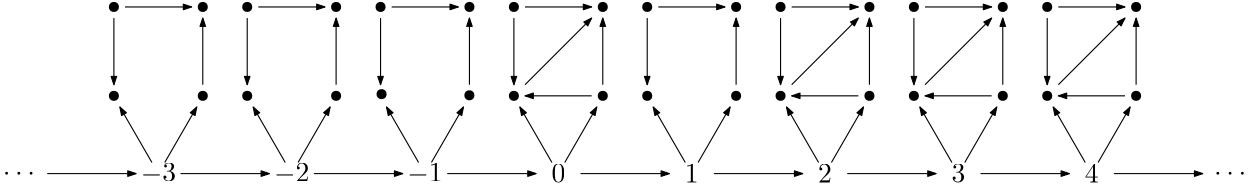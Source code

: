 <?xml version="1.0"?>
<!DOCTYPE ipe SYSTEM "ipe.dtd">
<ipe version="70218" creator="Ipe 7.2.28">
<info created="D:20240325123500" modified="D:20240325180022"/>
<ipestyle name="basic">
<symbol name="arrow/arc(spx)">
<path stroke="sym-stroke" fill="sym-stroke" pen="sym-pen">
0 0 m
-1 0.333 l
-1 -0.333 l
h
</path>
</symbol>
<symbol name="arrow/farc(spx)">
<path stroke="sym-stroke" fill="white" pen="sym-pen">
0 0 m
-1 0.333 l
-1 -0.333 l
h
</path>
</symbol>
<symbol name="arrow/ptarc(spx)">
<path stroke="sym-stroke" fill="sym-stroke" pen="sym-pen">
0 0 m
-1 0.333 l
-0.8 0 l
-1 -0.333 l
h
</path>
</symbol>
<symbol name="arrow/fptarc(spx)">
<path stroke="sym-stroke" fill="white" pen="sym-pen">
0 0 m
-1 0.333 l
-0.8 0 l
-1 -0.333 l
h
</path>
</symbol>
<symbol name="mark/circle(sx)" transformations="translations">
<path fill="sym-stroke">
0.6 0 0 0.6 0 0 e
0.4 0 0 0.4 0 0 e
</path>
</symbol>
<symbol name="mark/disk(sx)" transformations="translations">
<path fill="sym-stroke">
0.6 0 0 0.6 0 0 e
</path>
</symbol>
<symbol name="mark/fdisk(sfx)" transformations="translations">
<group>
<path fill="sym-fill">
0.5 0 0 0.5 0 0 e
</path>
<path fill="sym-stroke" fillrule="eofill">
0.6 0 0 0.6 0 0 e
0.4 0 0 0.4 0 0 e
</path>
</group>
</symbol>
<symbol name="mark/box(sx)" transformations="translations">
<path fill="sym-stroke" fillrule="eofill">
-0.6 -0.6 m
0.6 -0.6 l
0.6 0.6 l
-0.6 0.6 l
h
-0.4 -0.4 m
0.4 -0.4 l
0.4 0.4 l
-0.4 0.4 l
h
</path>
</symbol>
<symbol name="mark/square(sx)" transformations="translations">
<path fill="sym-stroke">
-0.6 -0.6 m
0.6 -0.6 l
0.6 0.6 l
-0.6 0.6 l
h
</path>
</symbol>
<symbol name="mark/fsquare(sfx)" transformations="translations">
<group>
<path fill="sym-fill">
-0.5 -0.5 m
0.5 -0.5 l
0.5 0.5 l
-0.5 0.5 l
h
</path>
<path fill="sym-stroke" fillrule="eofill">
-0.6 -0.6 m
0.6 -0.6 l
0.6 0.6 l
-0.6 0.6 l
h
-0.4 -0.4 m
0.4 -0.4 l
0.4 0.4 l
-0.4 0.4 l
h
</path>
</group>
</symbol>
<symbol name="mark/cross(sx)" transformations="translations">
<group>
<path fill="sym-stroke">
-0.43 -0.57 m
0.57 0.43 l
0.43 0.57 l
-0.57 -0.43 l
h
</path>
<path fill="sym-stroke">
-0.43 0.57 m
0.57 -0.43 l
0.43 -0.57 l
-0.57 0.43 l
h
</path>
</group>
</symbol>
<symbol name="arrow/fnormal(spx)">
<path stroke="sym-stroke" fill="white" pen="sym-pen">
0 0 m
-1 0.333 l
-1 -0.333 l
h
</path>
</symbol>
<symbol name="arrow/pointed(spx)">
<path stroke="sym-stroke" fill="sym-stroke" pen="sym-pen">
0 0 m
-1 0.333 l
-0.8 0 l
-1 -0.333 l
h
</path>
</symbol>
<symbol name="arrow/fpointed(spx)">
<path stroke="sym-stroke" fill="white" pen="sym-pen">
0 0 m
-1 0.333 l
-0.8 0 l
-1 -0.333 l
h
</path>
</symbol>
<symbol name="arrow/linear(spx)">
<path stroke="sym-stroke" pen="sym-pen">
-1 0.333 m
0 0 l
-1 -0.333 l
</path>
</symbol>
<symbol name="arrow/fdouble(spx)">
<path stroke="sym-stroke" fill="white" pen="sym-pen">
0 0 m
-1 0.333 l
-1 -0.333 l
h
-1 0 m
-2 0.333 l
-2 -0.333 l
h
</path>
</symbol>
<symbol name="arrow/double(spx)">
<path stroke="sym-stroke" fill="sym-stroke" pen="sym-pen">
0 0 m
-1 0.333 l
-1 -0.333 l
h
-1 0 m
-2 0.333 l
-2 -0.333 l
h
</path>
</symbol>
<symbol name="arrow/mid-normal(spx)">
<path stroke="sym-stroke" fill="sym-stroke" pen="sym-pen">
0.5 0 m
-0.5 0.333 l
-0.5 -0.333 l
h
</path>
</symbol>
<symbol name="arrow/mid-fnormal(spx)">
<path stroke="sym-stroke" fill="white" pen="sym-pen">
0.5 0 m
-0.5 0.333 l
-0.5 -0.333 l
h
</path>
</symbol>
<symbol name="arrow/mid-pointed(spx)">
<path stroke="sym-stroke" fill="sym-stroke" pen="sym-pen">
0.5 0 m
-0.5 0.333 l
-0.3 0 l
-0.5 -0.333 l
h
</path>
</symbol>
<symbol name="arrow/mid-fpointed(spx)">
<path stroke="sym-stroke" fill="white" pen="sym-pen">
0.5 0 m
-0.5 0.333 l
-0.3 0 l
-0.5 -0.333 l
h
</path>
</symbol>
<symbol name="arrow/mid-double(spx)">
<path stroke="sym-stroke" fill="sym-stroke" pen="sym-pen">
1 0 m
0 0.333 l
0 -0.333 l
h
0 0 m
-1 0.333 l
-1 -0.333 l
h
</path>
</symbol>
<symbol name="arrow/mid-fdouble(spx)">
<path stroke="sym-stroke" fill="white" pen="sym-pen">
1 0 m
0 0.333 l
0 -0.333 l
h
0 0 m
-1 0.333 l
-1 -0.333 l
h
</path>
</symbol>
<anglesize name="22.5 deg" value="22.5"/>
<anglesize name="30 deg" value="30"/>
<anglesize name="45 deg" value="45"/>
<anglesize name="60 deg" value="60"/>
<anglesize name="90 deg" value="90"/>
<arrowsize name="large" value="10"/>
<arrowsize name="small" value="5"/>
<arrowsize name="tiny" value="3"/>
<color name="blue" value="0 0 1"/>
<color name="brown" value="0.647 0.165 0.165"/>
<color name="darkblue" value="0 0 0.545"/>
<color name="darkcyan" value="0 0.545 0.545"/>
<color name="darkgray" value="0.663"/>
<color name="darkgreen" value="0 0.392 0"/>
<color name="darkmagenta" value="0.545 0 0.545"/>
<color name="darkorange" value="1 0.549 0"/>
<color name="darkred" value="0.545 0 0"/>
<color name="gold" value="1 0.843 0"/>
<color name="gray" value="0.745"/>
<color name="green" value="0 1 0"/>
<color name="lightblue" value="0.678 0.847 0.902"/>
<color name="lightcyan" value="0.878 1 1"/>
<color name="lightgray" value="0.827"/>
<color name="lightgreen" value="0.565 0.933 0.565"/>
<color name="lightyellow" value="1 1 0.878"/>
<color name="navy" value="0 0 0.502"/>
<color name="orange" value="1 0.647 0"/>
<color name="pink" value="1 0.753 0.796"/>
<color name="purple" value="0.627 0.125 0.941"/>
<color name="red" value="1 0 0"/>
<color name="seagreen" value="0.18 0.545 0.341"/>
<color name="turquoise" value="0.251 0.878 0.816"/>
<color name="violet" value="0.933 0.51 0.933"/>
<color name="yellow" value="1 1 0"/>
<dashstyle name="dash dot dotted" value="[4 2 1 2 1 2] 0"/>
<dashstyle name="dash dotted" value="[4 2 1 2] 0"/>
<dashstyle name="dashed" value="[4] 0"/>
<dashstyle name="dotted" value="[1 3] 0"/>
<gridsize name="10 pts (~3.5 mm)" value="10"/>
<gridsize name="14 pts (~5 mm)" value="14"/>
<gridsize name="16 pts (~6 mm)" value="16"/>
<gridsize name="20 pts (~7 mm)" value="20"/>
<gridsize name="28 pts (~10 mm)" value="28"/>
<gridsize name="32 pts (~12 mm)" value="32"/>
<gridsize name="4 pts" value="4"/>
<gridsize name="56 pts (~20 mm)" value="56"/>
<gridsize name="8 pts (~3 mm)" value="8"/>
<opacity name="10%" value="0.1"/>
<opacity name="30%" value="0.3"/>
<opacity name="50%" value="0.5"/>
<opacity name="75%" value="0.75"/>
<pen name="fat" value="1.2"/>
<pen name="heavier" value="0.8"/>
<pen name="ultrafat" value="2"/>
<symbolsize name="large" value="5"/>
<symbolsize name="small" value="2"/>
<symbolsize name="tiny" value="1.1"/>
<textsize name="Huge" value="\Huge"/>
<textsize name="LARGE" value="\LARGE"/>
<textsize name="Large" value="\Large"/>
<textsize name="footnote" value="\footnotesize"/>
<textsize name="huge" value="\huge"/>
<textsize name="large" value="\large"/>
<textsize name="script" value="\scriptsize"/>
<textsize name="small" value="\small"/>
<textsize name="tiny" value="\tiny"/>
<textstyle name="center" begin="\begin{center}" end="\end{center}"/>
<textstyle name="item" begin="\begin{itemize}\item{}" end="\end{itemize}"/>
<textstyle name="itemize" begin="\begin{itemize}" end="\end{itemize}"/>
<tiling name="falling" angle="-60" step="4" width="1"/>
<tiling name="rising" angle="30" step="4" width="1"/>
</ipestyle>
<page>
<layer name="alpha"/>
<view layers="alpha" active="alpha"/>
<text layer="alpha" matrix="1 0 0 1 252 0" transformations="translations" pos="256 672" stroke="black" type="label" width="11.623" height="4.428" depth="0" valign="center" style="math">\cdots</text>
<text matrix="1 0 0 1 132 -44" transformations="translations" pos="140 716" stroke="black" type="label" width="4.981" height="6.42" depth="0" halign="center" valign="center" style="math">0</text>
<text matrix="1 0 0 1 180 -44" transformations="translations" pos="140 716" stroke="black" type="label" width="4.981" height="6.42" depth="0" halign="center" valign="center" style="math">1</text>
<text matrix="1 0 0 1 228 -44" transformations="translations" pos="140 716" stroke="black" type="label" width="4.981" height="6.42" depth="0" halign="center" valign="center" style="math">2</text>
<path matrix="1 0 0 1 160 0" stroke="black" arrow="normal/tiny">
120 672 m
152 672 l
</path>
<path matrix="1 0 0 1 160 0" stroke="black" arrow="normal/tiny">
168 672 m
200 672 l
</path>
<path matrix="1 0 0 1 160 0" stroke="black" arrow="normal/tiny">
216 672 m
248 672 l
</path>
<path matrix="1 0 0 1 112 0" stroke="black" arrow="normal/tiny">
120 672 m
152 672 l
</path>
<path matrix="1 0 0 1 64 0" stroke="black" arrow="normal/tiny">
120 672 m
152 672 l
</path>
<text matrix="1 0 0 1 84 -44" transformations="translations" pos="140 716" stroke="black" type="label" width="12.73" height="6.421" depth="0.83" halign="center" valign="center" style="math">-1</text>
<text matrix="1 0 0 1 36 -44" transformations="translations" pos="140 716" stroke="black" type="label" width="12.73" height="6.421" depth="0.83" halign="center" valign="center" style="math">-2</text>
<path matrix="1 0 0 1 16 0" stroke="black" arrow="normal/tiny">
120 672 m
152 672 l
</path>
<text matrix="1 0 0 1 -184 0" transformations="translations" pos="256 672" stroke="black" type="label" width="11.623" height="4.428" depth="0" valign="center" style="math">\cdots</text>
<path matrix="1 0 0 1 96 0" stroke="black" arrow="normal/tiny">
226.309 676 m
237.856 696 l
</path>
<path matrix="1 0 0 1 96 0" stroke="black" arrow="normal/tiny">
221.691 676 m
210.144 696 l
</path>
<use matrix="1 0 0 1 96 0" name="mark/disk(sx)" pos="143.979 700.194" size="normal" stroke="black"/>
<use matrix="1 0 0 1 96 0" name="mark/disk(sx)" pos="112.364 700.607" size="normal" stroke="black"/>
<path matrix="1 0 0 1 96 0" stroke="black" arrow="normal/tiny">
178.309 676 m
189.856 696 l
</path>
<path matrix="1 0 0 1 96 0" stroke="black" arrow="normal/tiny">
173.691 676 m
162.144 696 l
</path>
<path matrix="1 0 0 1 96 0" stroke="black" arrow="normal/tiny">
130.309 676 m
141.856 696 l
</path>
<path matrix="1 0 0 1 96 0" stroke="black" arrow="normal/tiny">
125.691 676 m
114.144 696 l
</path>
<path matrix="1 0 0 1 96 0" stroke="black" arrow="normal/tiny">
82.3094 676 m
93.8564 696 l
</path>
<path matrix="1 0 0 1 96 0" stroke="black" arrow="normal/tiny">
77.6906 676 m
66.1436 696 l
</path>
<path matrix="1 0 0 1 96 0" stroke="black" arrow="normal/tiny">
274.309 676 m
285.856 696 l
</path>
<path matrix="1 0 0 1 96 0" stroke="black" arrow="normal/tiny">
269.691 676 m
258.144 696 l
</path>
<path matrix="1 0 0 1 96 0" stroke="black" arrow="normal/tiny">
284 700 m
260 700 l
</path>
<path matrix="1 0 0 1 96 0" stroke="black" arrow="normal/tiny">
188 700 m
164 700 l
</path>
<use matrix="1 0 0 1 96 8" name="mark/disk(sx)" pos="96 724" size="normal" stroke="black"/>
<use matrix="1 0 0 1 96 8" name="mark/disk(sx)" pos="64 724" size="normal" stroke="black"/>
<use matrix="1 0 0 1 96 8" name="mark/disk(sx)" pos="144 724" size="normal" stroke="black"/>
<use matrix="1 0 0 1 96 8" name="mark/disk(sx)" pos="112 724" size="normal" stroke="black"/>
<path matrix="1 0 0 1 96 8" stroke="black" arrow="normal/tiny">
116 724 m
140 724 l
</path>
<path matrix="1 0 0 1 96 8" stroke="black" arrow="normal/tiny">
68 724 m
92 724 l
</path>
<use matrix="1 0 0 1 96 0" name="mark/disk(sx)" pos="96 700" size="normal" stroke="black"/>
<use matrix="1 0 0 1 96 0" name="mark/disk(sx)" pos="64 700" size="normal" stroke="black"/>
<use matrix="1 0 0 1 96 0" name="mark/disk(sx)" pos="160 700" size="normal" stroke="black"/>
<use matrix="1 0 0 1 96 0" name="mark/disk(sx)" pos="192 700" size="normal" stroke="black"/>
<use matrix="1 0 0 1 96 0" name="mark/disk(sx)" pos="208 700" size="normal" stroke="black"/>
<use matrix="1 0 0 1 96 0" name="mark/disk(sx)" pos="240 700" size="normal" stroke="black"/>
<use matrix="1 0 0 1 96 0" name="mark/disk(sx)" pos="256 700" size="normal" stroke="black"/>
<use matrix="1 0 0 1 96 0" name="mark/disk(sx)" pos="288 700" size="normal" stroke="black"/>
<use matrix="1 0 0 1 96 8" name="mark/disk(sx)" pos="192 724" size="normal" stroke="black"/>
<use matrix="1 0 0 1 96 8" name="mark/disk(sx)" pos="160 724" size="normal" stroke="black"/>
<use matrix="1 0 0 1 96 8" name="mark/disk(sx)" pos="240 724" size="normal" stroke="black"/>
<use matrix="1 0 0 1 96 8" name="mark/disk(sx)" pos="208 724" size="normal" stroke="black"/>
<use matrix="1 0 0 1 96 8" name="mark/disk(sx)" pos="288 724" size="normal" stroke="black"/>
<use matrix="1 0 0 1 96 8" name="mark/disk(sx)" pos="256 724" size="normal" stroke="black"/>
<path matrix="1 0 0 1 96 8" stroke="black" arrow="normal/tiny">
164 724 m
184 724 l
188 724 l
</path>
<path matrix="1 0 0 1 96 8" stroke="black" arrow="normal/tiny">
212 724 m
236 724 l
</path>
<path matrix="1 0 0 1 96 8" stroke="black" arrow="normal/tiny">
260 724 m
284 724 l
</path>
<text matrix="1 0 0 1 276 -44" transformations="translations" pos="140 716" stroke="black" type="label" width="4.981" height="6.42" depth="0" halign="center" valign="center" style="math">3</text>
<path matrix="1 0 0 1 144 0" stroke="black" arrow="normal/tiny">
274.309 676 m
285.856 696 l
</path>
<path matrix="1 0 0 1 144 0" stroke="black" arrow="normal/tiny">
269.691 676 m
258.144 696 l
</path>
<path matrix="1 0 0 1 144 0" stroke="black" arrow="normal/tiny">
284 700 m
260 700 l
</path>
<use matrix="1 0 0 1 144 0" name="mark/disk(sx)" pos="256 700" size="normal" stroke="black"/>
<use matrix="1 0 0 1 144 0" name="mark/disk(sx)" pos="288 700" size="normal" stroke="black"/>
<use matrix="1 0 0 1 144 8" name="mark/disk(sx)" pos="288 724" size="normal" stroke="black"/>
<use matrix="1 0 0 1 144 8" name="mark/disk(sx)" pos="256 724" size="normal" stroke="black"/>
<path matrix="1 0 0 1 144 8" stroke="black" arrow="normal/tiny">
260 724 m
284 724 l
</path>
<text matrix="1 0 0 1 324 -44" transformations="translations" pos="140 716" stroke="black" type="label" width="4.981" height="6.42" depth="0" halign="center" valign="center" style="math">4</text>
<path matrix="1 0 0 1 192 0" stroke="black" arrow="normal/tiny">
274.309 676 m
285.856 696 l
</path>
<path matrix="1 0 0 1 192 0" stroke="black" arrow="normal/tiny">
269.691 676 m
258.144 696 l
</path>
<path matrix="1 0 0 1 192 0" stroke="black" arrow="normal/tiny">
284 700 m
260 700 l
</path>
<use matrix="1 0 0 1 192 0" name="mark/disk(sx)" pos="256 700" size="normal" stroke="black"/>
<use matrix="1 0 0 1 192 0" name="mark/disk(sx)" pos="288 700" size="normal" stroke="black"/>
<use matrix="1 0 0 1 192 8" name="mark/disk(sx)" pos="288 724" size="normal" stroke="black"/>
<use matrix="1 0 0 1 192 8" name="mark/disk(sx)" pos="256 724" size="normal" stroke="black"/>
<path matrix="1 0 0 1 192 8" stroke="black" arrow="normal/tiny">
260 724 m
284 724 l
</path>
<text matrix="1 0 0 1 -12 -44" transformations="translations" pos="140 716" stroke="black" type="label" width="12.73" height="6.421" depth="0.83" halign="center" valign="center" style="math">-3</text>
<path matrix="1 0 0 1 48 0" stroke="black" arrow="normal/tiny">
82.3094 676 m
93.8564 696 l
</path>
<path matrix="1 0 0 1 48 0" stroke="black" arrow="normal/tiny">
77.6906 676 m
66.1436 696 l
</path>
<use matrix="1 0 0 1 48 8" name="mark/disk(sx)" pos="96 724" size="normal" stroke="black"/>
<use matrix="1 0 0 1 48 8" name="mark/disk(sx)" pos="64 724" size="normal" stroke="black"/>
<path matrix="1 0 0 1 48 8" stroke="black" arrow="normal/tiny">
68 724 m
92 724 l
</path>
<use matrix="1 0 0 1 48 0" name="mark/disk(sx)" pos="96 700" size="normal" stroke="black"/>
<use matrix="1 0 0 1 48 0" name="mark/disk(sx)" pos="64 700" size="normal" stroke="black"/>
<path stroke="black" arrow="normal/tiny">
424 672 m
456 672 l
</path>
<path stroke="black" arrow="normal/tiny">
472 672 m
504 672 l
</path>
<path stroke="black" arrow="normal/tiny">
88 672 m
120 672 l
</path>
<path stroke="black" arrow="normal/tiny">
112 728 m
112 704 l
</path>
<path stroke="black" arrow="normal/tiny">
160 728 m
160 704 l
</path>
<path stroke="black" arrow="normal/tiny">
208 728 m
208 704 l
</path>
<path stroke="black" arrow="normal/tiny">
256 728 m
256 704 l
</path>
<path stroke="black" arrow="normal/tiny">
304 728 m
304 704 l
</path>
<path stroke="black" arrow="normal/tiny">
352 728 m
352 704 l
</path>
<path stroke="black" arrow="normal/tiny">
400 728 m
400 704 l
</path>
<path stroke="black" arrow="normal/tiny">
448 728 m
448 704 l
</path>
<path stroke="black" arrow="normal/tiny">
144 704 m
144 728 l
</path>
<path stroke="black" arrow="normal/tiny">
192 704 m
192 728 l
</path>
<path stroke="black" arrow="normal/tiny">
240 704 m
240 728 l
</path>
<path stroke="black" arrow="normal/tiny">
288 704 m
288 728 l
</path>
<path stroke="black" arrow="normal/tiny">
336 704 m
336 728 l
</path>
<path stroke="black" arrow="normal/tiny">
384 704 m
384 728 l
</path>
<path stroke="black" arrow="normal/tiny">
432 704 m
432 728 l
</path>
<path stroke="black" arrow="normal/tiny">
480 704 m
480 728 l
</path>
<path stroke="black" arrow="normal/tiny">
260 704 m
284 728 l
</path>
<path stroke="black" arrow="normal/tiny">
356 704 m
380 728 l
</path>
<path stroke="black" arrow="normal/tiny">
404 704 m
428 728 l
</path>
<path stroke="black" arrow="normal/tiny">
452 704 m
476 728 l
</path>
</page>
</ipe>
